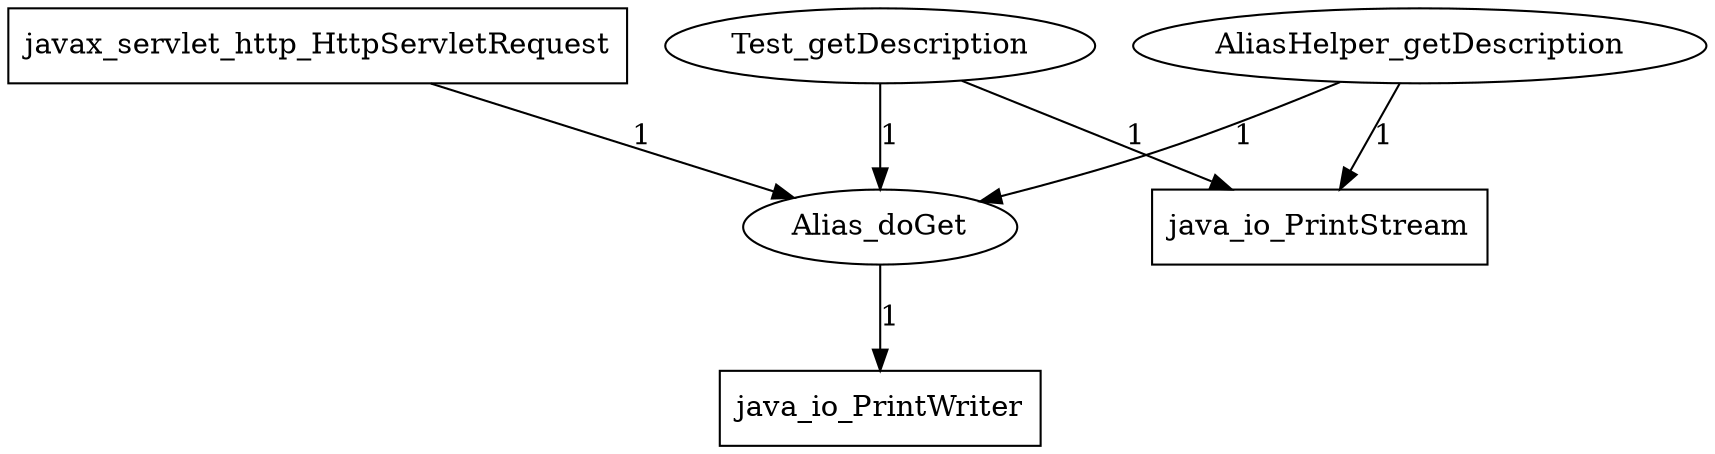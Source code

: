 digraph G{
    AliasHelper_getDescription -> java_io_PrintStream [label="1"];
    javax_servlet_http_HttpServletRequest -> Alias_doGet [label="1"];
    AliasHelper_getDescription -> Alias_doGet [label="1"];
    Test_getDescription -> Alias_doGet [label="1"];
    Alias_doGet -> java_io_PrintWriter [label="1"];
    Test_getDescription -> java_io_PrintStream [label="1"];


    java_io_PrintWriter [shape=box];
    java_io_PrintStream [shape=box];
    Alias_doGet [shape=ellipse];
    AliasHelper_getDescription [shape=ellipse];
    Test_getDescription [shape=ellipse];
    javax_servlet_http_HttpServletRequest [shape=box];
}
